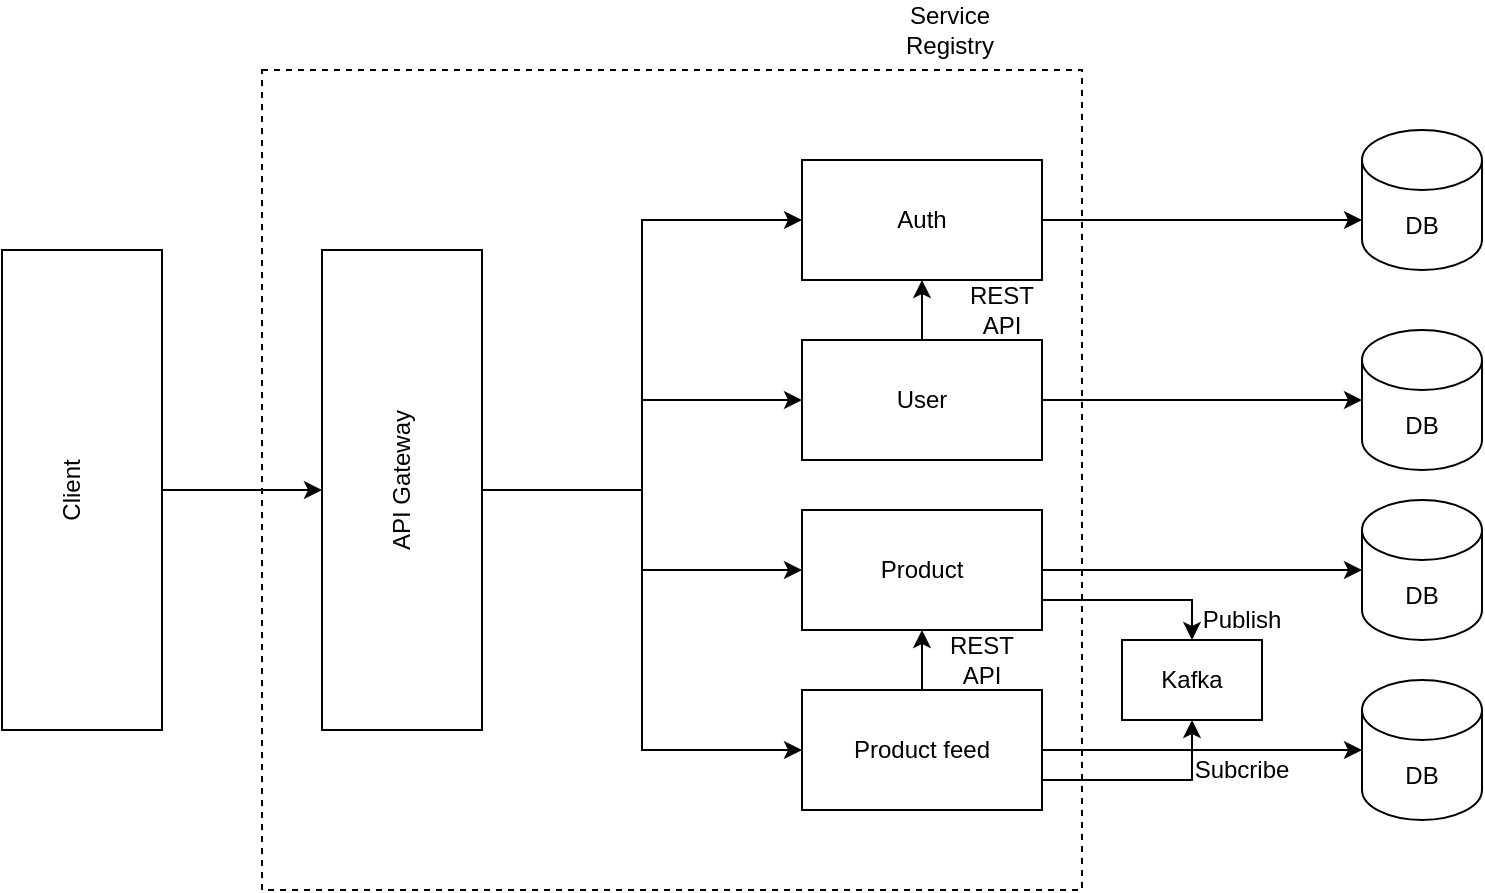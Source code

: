 <mxfile version="15.1.2" type="google"><diagram id="HpNVKONlP-XHQ9X5VjYT" name="Page-1"><mxGraphModel dx="2125" dy="754" grid="1" gridSize="10" guides="1" tooltips="1" connect="1" arrows="1" fold="1" page="1" pageScale="1" pageWidth="827" pageHeight="1169" math="0" shadow="0"><root><mxCell id="0"/><mxCell id="1" parent="0"/><mxCell id="mH-G09AqD2Plnv7UUT-c-35" value="&lt;span style=&quot;color: rgba(0 , 0 , 0 , 0) ; font-family: monospace ; font-size: 0px&quot;&gt;%3CmxGraphModel%3E%3Croot%3E%3CmxCell%20id%3D%220%22%2F%3E%3CmxCell%20id%3D%221%22%20parent%3D%220%22%2F%3E%3CmxCell%20id%3D%222%22%20value%3D%22REST%20API%22%20style%3D%22text%3Bhtml%3D1%3BstrokeColor%3Dnone%3BfillColor%3Dnone%3Balign%3Dcenter%3BverticalAlign%3Dmiddle%3BwhiteSpace%3Dwrap%3Brounded%3D0%3Bdashed%3D1%3B%22%20vertex%3D%221%22%20parent%3D%221%22%3E%3CmxGeometry%20x%3D%22410%22%20y%3D%22375%22%20width%3D%2240%22%20height%3D%2220%22%20as%3D%22geometry%22%2F%3E%3C%2FmxCell%3E%3C%2Froot%3E%3C%2FmxGraphModel%3E&lt;/span&gt;" style="rounded=0;whiteSpace=wrap;html=1;dashed=1;" vertex="1" parent="1"><mxGeometry x="70" y="90" width="410" height="410" as="geometry"/></mxCell><mxCell id="mH-G09AqD2Plnv7UUT-c-12" style="edgeStyle=orthogonalEdgeStyle;rounded=0;orthogonalLoop=1;jettySize=auto;html=1;entryX=0;entryY=0.5;entryDx=0;entryDy=0;" edge="1" parent="1" source="mH-G09AqD2Plnv7UUT-c-2" target="mH-G09AqD2Plnv7UUT-c-6"><mxGeometry relative="1" as="geometry"><mxPoint x="330" y="260" as="targetPoint"/></mxGeometry></mxCell><mxCell id="mH-G09AqD2Plnv7UUT-c-13" style="edgeStyle=orthogonalEdgeStyle;rounded=0;orthogonalLoop=1;jettySize=auto;html=1;entryX=0;entryY=0.5;entryDx=0;entryDy=0;" edge="1" parent="1" source="mH-G09AqD2Plnv7UUT-c-2" target="mH-G09AqD2Plnv7UUT-c-5"><mxGeometry relative="1" as="geometry"/></mxCell><mxCell id="mH-G09AqD2Plnv7UUT-c-14" style="edgeStyle=orthogonalEdgeStyle;rounded=0;orthogonalLoop=1;jettySize=auto;html=1;entryX=0;entryY=0.5;entryDx=0;entryDy=0;" edge="1" parent="1" source="mH-G09AqD2Plnv7UUT-c-2" target="mH-G09AqD2Plnv7UUT-c-4"><mxGeometry relative="1" as="geometry"/></mxCell><mxCell id="mH-G09AqD2Plnv7UUT-c-36" style="edgeStyle=orthogonalEdgeStyle;rounded=0;orthogonalLoop=1;jettySize=auto;html=1;" edge="1" parent="1" source="mH-G09AqD2Plnv7UUT-c-2" target="mH-G09AqD2Plnv7UUT-c-3"><mxGeometry relative="1" as="geometry"/></mxCell><mxCell id="mH-G09AqD2Plnv7UUT-c-2" value="" style="rounded=0;whiteSpace=wrap;html=1;" vertex="1" parent="1"><mxGeometry x="100" y="180" width="80" height="240" as="geometry"/></mxCell><mxCell id="mH-G09AqD2Plnv7UUT-c-47" style="edgeStyle=orthogonalEdgeStyle;rounded=0;orthogonalLoop=1;jettySize=auto;html=1;entryX=0;entryY=0;entryDx=0;entryDy=45;entryPerimeter=0;" edge="1" parent="1" source="mH-G09AqD2Plnv7UUT-c-3" target="mH-G09AqD2Plnv7UUT-c-31"><mxGeometry relative="1" as="geometry"><mxPoint x="600" y="160" as="targetPoint"/></mxGeometry></mxCell><mxCell id="mH-G09AqD2Plnv7UUT-c-3" value="Auth" style="rounded=0;whiteSpace=wrap;html=1;" vertex="1" parent="1"><mxGeometry x="340" y="135" width="120" height="60" as="geometry"/></mxCell><mxCell id="mH-G09AqD2Plnv7UUT-c-30" style="edgeStyle=orthogonalEdgeStyle;rounded=0;orthogonalLoop=1;jettySize=auto;html=1;entryX=0;entryY=0.5;entryDx=0;entryDy=0;entryPerimeter=0;" edge="1" parent="1" source="mH-G09AqD2Plnv7UUT-c-6" target="mH-G09AqD2Plnv7UUT-c-29"><mxGeometry relative="1" as="geometry"/></mxCell><mxCell id="mH-G09AqD2Plnv7UUT-c-38" style="edgeStyle=orthogonalEdgeStyle;rounded=0;orthogonalLoop=1;jettySize=auto;html=1;entryX=0.5;entryY=1;entryDx=0;entryDy=0;" edge="1" parent="1" source="mH-G09AqD2Plnv7UUT-c-6" target="mH-G09AqD2Plnv7UUT-c-3"><mxGeometry relative="1" as="geometry"/></mxCell><mxCell id="mH-G09AqD2Plnv7UUT-c-6" value="User" style="rounded=0;whiteSpace=wrap;html=1;" vertex="1" parent="1"><mxGeometry x="340" y="225" width="120" height="60" as="geometry"/></mxCell><mxCell id="mH-G09AqD2Plnv7UUT-c-24" style="edgeStyle=orthogonalEdgeStyle;rounded=0;orthogonalLoop=1;jettySize=auto;html=1;entryX=0;entryY=0.5;entryDx=0;entryDy=0;entryPerimeter=0;" edge="1" parent="1" source="mH-G09AqD2Plnv7UUT-c-5" target="mH-G09AqD2Plnv7UUT-c-20"><mxGeometry relative="1" as="geometry"/></mxCell><mxCell id="mH-G09AqD2Plnv7UUT-c-49" style="edgeStyle=orthogonalEdgeStyle;rounded=0;orthogonalLoop=1;jettySize=auto;html=1;exitX=1;exitY=0.75;exitDx=0;exitDy=0;entryX=0.5;entryY=0;entryDx=0;entryDy=0;" edge="1" parent="1" source="mH-G09AqD2Plnv7UUT-c-5" target="mH-G09AqD2Plnv7UUT-c-44"><mxGeometry relative="1" as="geometry"/></mxCell><mxCell id="mH-G09AqD2Plnv7UUT-c-5" value="Product" style="rounded=0;whiteSpace=wrap;html=1;" vertex="1" parent="1"><mxGeometry x="340" y="310" width="120" height="60" as="geometry"/></mxCell><mxCell id="mH-G09AqD2Plnv7UUT-c-28" value="" style="edgeStyle=orthogonalEdgeStyle;rounded=0;orthogonalLoop=1;jettySize=auto;html=1;" edge="1" parent="1" source="mH-G09AqD2Plnv7UUT-c-4" target="mH-G09AqD2Plnv7UUT-c-26"><mxGeometry relative="1" as="geometry"/></mxCell><mxCell id="mH-G09AqD2Plnv7UUT-c-43" style="edgeStyle=orthogonalEdgeStyle;rounded=0;orthogonalLoop=1;jettySize=auto;html=1;" edge="1" parent="1" source="mH-G09AqD2Plnv7UUT-c-4" target="mH-G09AqD2Plnv7UUT-c-5"><mxGeometry relative="1" as="geometry"/></mxCell><mxCell id="mH-G09AqD2Plnv7UUT-c-50" style="edgeStyle=orthogonalEdgeStyle;rounded=0;orthogonalLoop=1;jettySize=auto;html=1;exitX=1;exitY=0.75;exitDx=0;exitDy=0;entryX=0.5;entryY=1;entryDx=0;entryDy=0;" edge="1" parent="1" source="mH-G09AqD2Plnv7UUT-c-4" target="mH-G09AqD2Plnv7UUT-c-44"><mxGeometry relative="1" as="geometry"/></mxCell><mxCell id="mH-G09AqD2Plnv7UUT-c-4" value="Product feed" style="rounded=0;whiteSpace=wrap;html=1;" vertex="1" parent="1"><mxGeometry x="340" y="400" width="120" height="60" as="geometry"/></mxCell><mxCell id="mH-G09AqD2Plnv7UUT-c-20" value="DB" style="shape=cylinder3;whiteSpace=wrap;html=1;boundedLbl=1;backgroundOutline=1;size=15;" vertex="1" parent="1"><mxGeometry x="620" y="305" width="60" height="70" as="geometry"/></mxCell><mxCell id="mH-G09AqD2Plnv7UUT-c-26" value="DB" style="shape=cylinder3;whiteSpace=wrap;html=1;boundedLbl=1;backgroundOutline=1;size=15;" vertex="1" parent="1"><mxGeometry x="620" y="395" width="60" height="70" as="geometry"/></mxCell><mxCell id="mH-G09AqD2Plnv7UUT-c-29" value="DB" style="shape=cylinder3;whiteSpace=wrap;html=1;boundedLbl=1;backgroundOutline=1;size=15;" vertex="1" parent="1"><mxGeometry x="620" y="220" width="60" height="70" as="geometry"/></mxCell><mxCell id="mH-G09AqD2Plnv7UUT-c-31" value="DB" style="shape=cylinder3;whiteSpace=wrap;html=1;boundedLbl=1;backgroundOutline=1;size=15;" vertex="1" parent="1"><mxGeometry x="620" y="120" width="60" height="70" as="geometry"/></mxCell><mxCell id="mH-G09AqD2Plnv7UUT-c-40" value="REST API" style="text;html=1;strokeColor=none;fillColor=none;align=center;verticalAlign=middle;whiteSpace=wrap;rounded=0;dashed=1;" vertex="1" parent="1"><mxGeometry x="420" y="200" width="40" height="20" as="geometry"/></mxCell><mxCell id="mH-G09AqD2Plnv7UUT-c-41" value="REST API" style="text;html=1;strokeColor=none;fillColor=none;align=center;verticalAlign=middle;whiteSpace=wrap;rounded=0;dashed=1;" vertex="1" parent="1"><mxGeometry x="410" y="375" width="40" height="20" as="geometry"/></mxCell><mxCell id="mH-G09AqD2Plnv7UUT-c-44" value="Kafka" style="rounded=0;whiteSpace=wrap;html=1;" vertex="1" parent="1"><mxGeometry x="500" y="375" width="70" height="40" as="geometry"/></mxCell><mxCell id="mH-G09AqD2Plnv7UUT-c-51" value="Publish" style="text;html=1;strokeColor=none;fillColor=none;align=center;verticalAlign=middle;whiteSpace=wrap;rounded=0;dashed=1;" vertex="1" parent="1"><mxGeometry x="540" y="355" width="40" height="20" as="geometry"/></mxCell><mxCell id="mH-G09AqD2Plnv7UUT-c-52" value="Subcribe" style="text;html=1;strokeColor=none;fillColor=none;align=center;verticalAlign=middle;whiteSpace=wrap;rounded=0;dashed=1;" vertex="1" parent="1"><mxGeometry x="540" y="430" width="40" height="20" as="geometry"/></mxCell><mxCell id="mH-G09AqD2Plnv7UUT-c-53" value="Service Registry&lt;br&gt;" style="text;html=1;strokeColor=none;fillColor=none;align=center;verticalAlign=middle;whiteSpace=wrap;rounded=0;dashed=1;" vertex="1" parent="1"><mxGeometry x="394" y="60" width="40" height="20" as="geometry"/></mxCell><mxCell id="mH-G09AqD2Plnv7UUT-c-54" value="API Gateway" style="text;html=1;strokeColor=none;fillColor=none;align=center;verticalAlign=middle;whiteSpace=wrap;rounded=0;dashed=1;rotation=270;" vertex="1" parent="1"><mxGeometry x="95" y="277.5" width="90" height="35" as="geometry"/></mxCell><mxCell id="mH-G09AqD2Plnv7UUT-c-57" style="edgeStyle=orthogonalEdgeStyle;rounded=0;orthogonalLoop=1;jettySize=auto;html=1;entryX=0;entryY=0.5;entryDx=0;entryDy=0;" edge="1" parent="1" source="mH-G09AqD2Plnv7UUT-c-55" target="mH-G09AqD2Plnv7UUT-c-2"><mxGeometry relative="1" as="geometry"/></mxCell><mxCell id="mH-G09AqD2Plnv7UUT-c-55" value="&lt;span style=&quot;color: rgba(0 , 0 , 0 , 0) ; font-family: monospace ; font-size: 0px&quot;&gt;%3CmxGraphModel%3E%3Croot%3E%3CmxCell%20id%3D%220%22%2F%3E%3CmxCell%20id%3D%221%22%20parent%3D%220%22%2F%3E%3CmxCell%20id%3D%222%22%20value%3D%22API%20Gateway%22%20style%3D%22text%3Bhtml%3D1%3BstrokeColor%3Dnone%3BfillColor%3Dnone%3Balign%3Dcenter%3BverticalAlign%3Dmiddle%3BwhiteSpace%3Dwrap%3Brounded%3D0%3Bdashed%3D1%3Brotation%3D270%3B%22%20vertex%3D%221%22%20parent%3D%221%22%3E%3CmxGeometry%20x%3D%2295%22%20y%3D%22277.5%22%20width%3D%2290%22%20height%3D%2235%22%20as%3D%22geometry%22%2F%3E%3C%2FmxCell%3E%3C%2Froot%3E%3C%2FmxGraphModel%3E&lt;/span&gt;" style="rounded=0;whiteSpace=wrap;html=1;" vertex="1" parent="1"><mxGeometry x="-60" y="180" width="80" height="240" as="geometry"/></mxCell><mxCell id="mH-G09AqD2Plnv7UUT-c-58" value="Client" style="text;html=1;strokeColor=none;fillColor=none;align=center;verticalAlign=middle;whiteSpace=wrap;rounded=0;dashed=1;rotation=270;" vertex="1" parent="1"><mxGeometry x="-70" y="282.5" width="90" height="35" as="geometry"/></mxCell></root></mxGraphModel></diagram></mxfile>